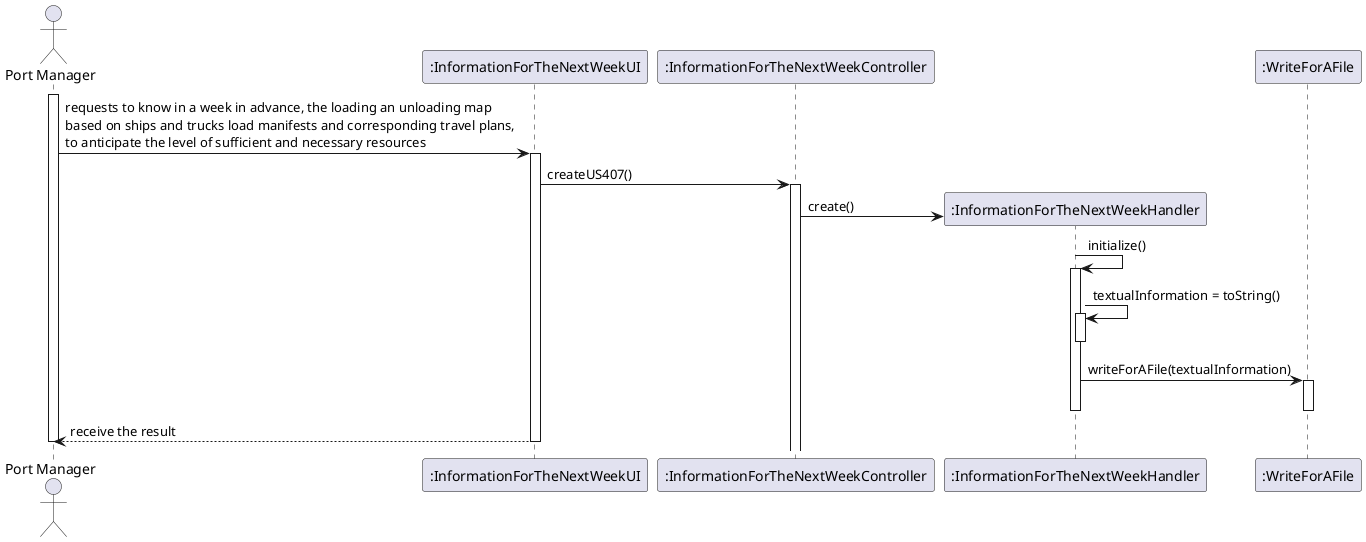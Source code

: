 @startuml
'https://plantuml.com/sequence-diagram

actor "Port Manager" as PM
participant ":InformationForTheNextWeekUI" as UI
participant ":InformationForTheNextWeekController" as CT
participant ":InformationForTheNextWeekHandler" as US
participant ":WriteForAFile" as WF

activate PM
PM -> UI : requests to know in a week in advance, the loading an unloading map \nbased on ships and trucks load manifests and corresponding travel plans, \nto anticipate the level of sufficient and necessary resources
activate UI
UI->CT : createUS407()
activate CT
CT -> US** : create()
US -> US : initialize()
activate US
US->US : textualInformation = toString()
activate US
deactivate US
US -> WF : writeForAFile(textualInformation)
activate WF
deactivate WF
deactivate US

UI --> PM : receive the result
deactivate UI
deactivate PM
@enduml
